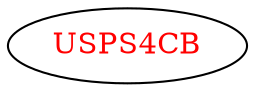 digraph dependencyGraph {
 concentrate=true;
 ranksep="2.0";
 rankdir="LR"; 
 splines="ortho";
"USPS4CB" [fontcolor="red"];
}